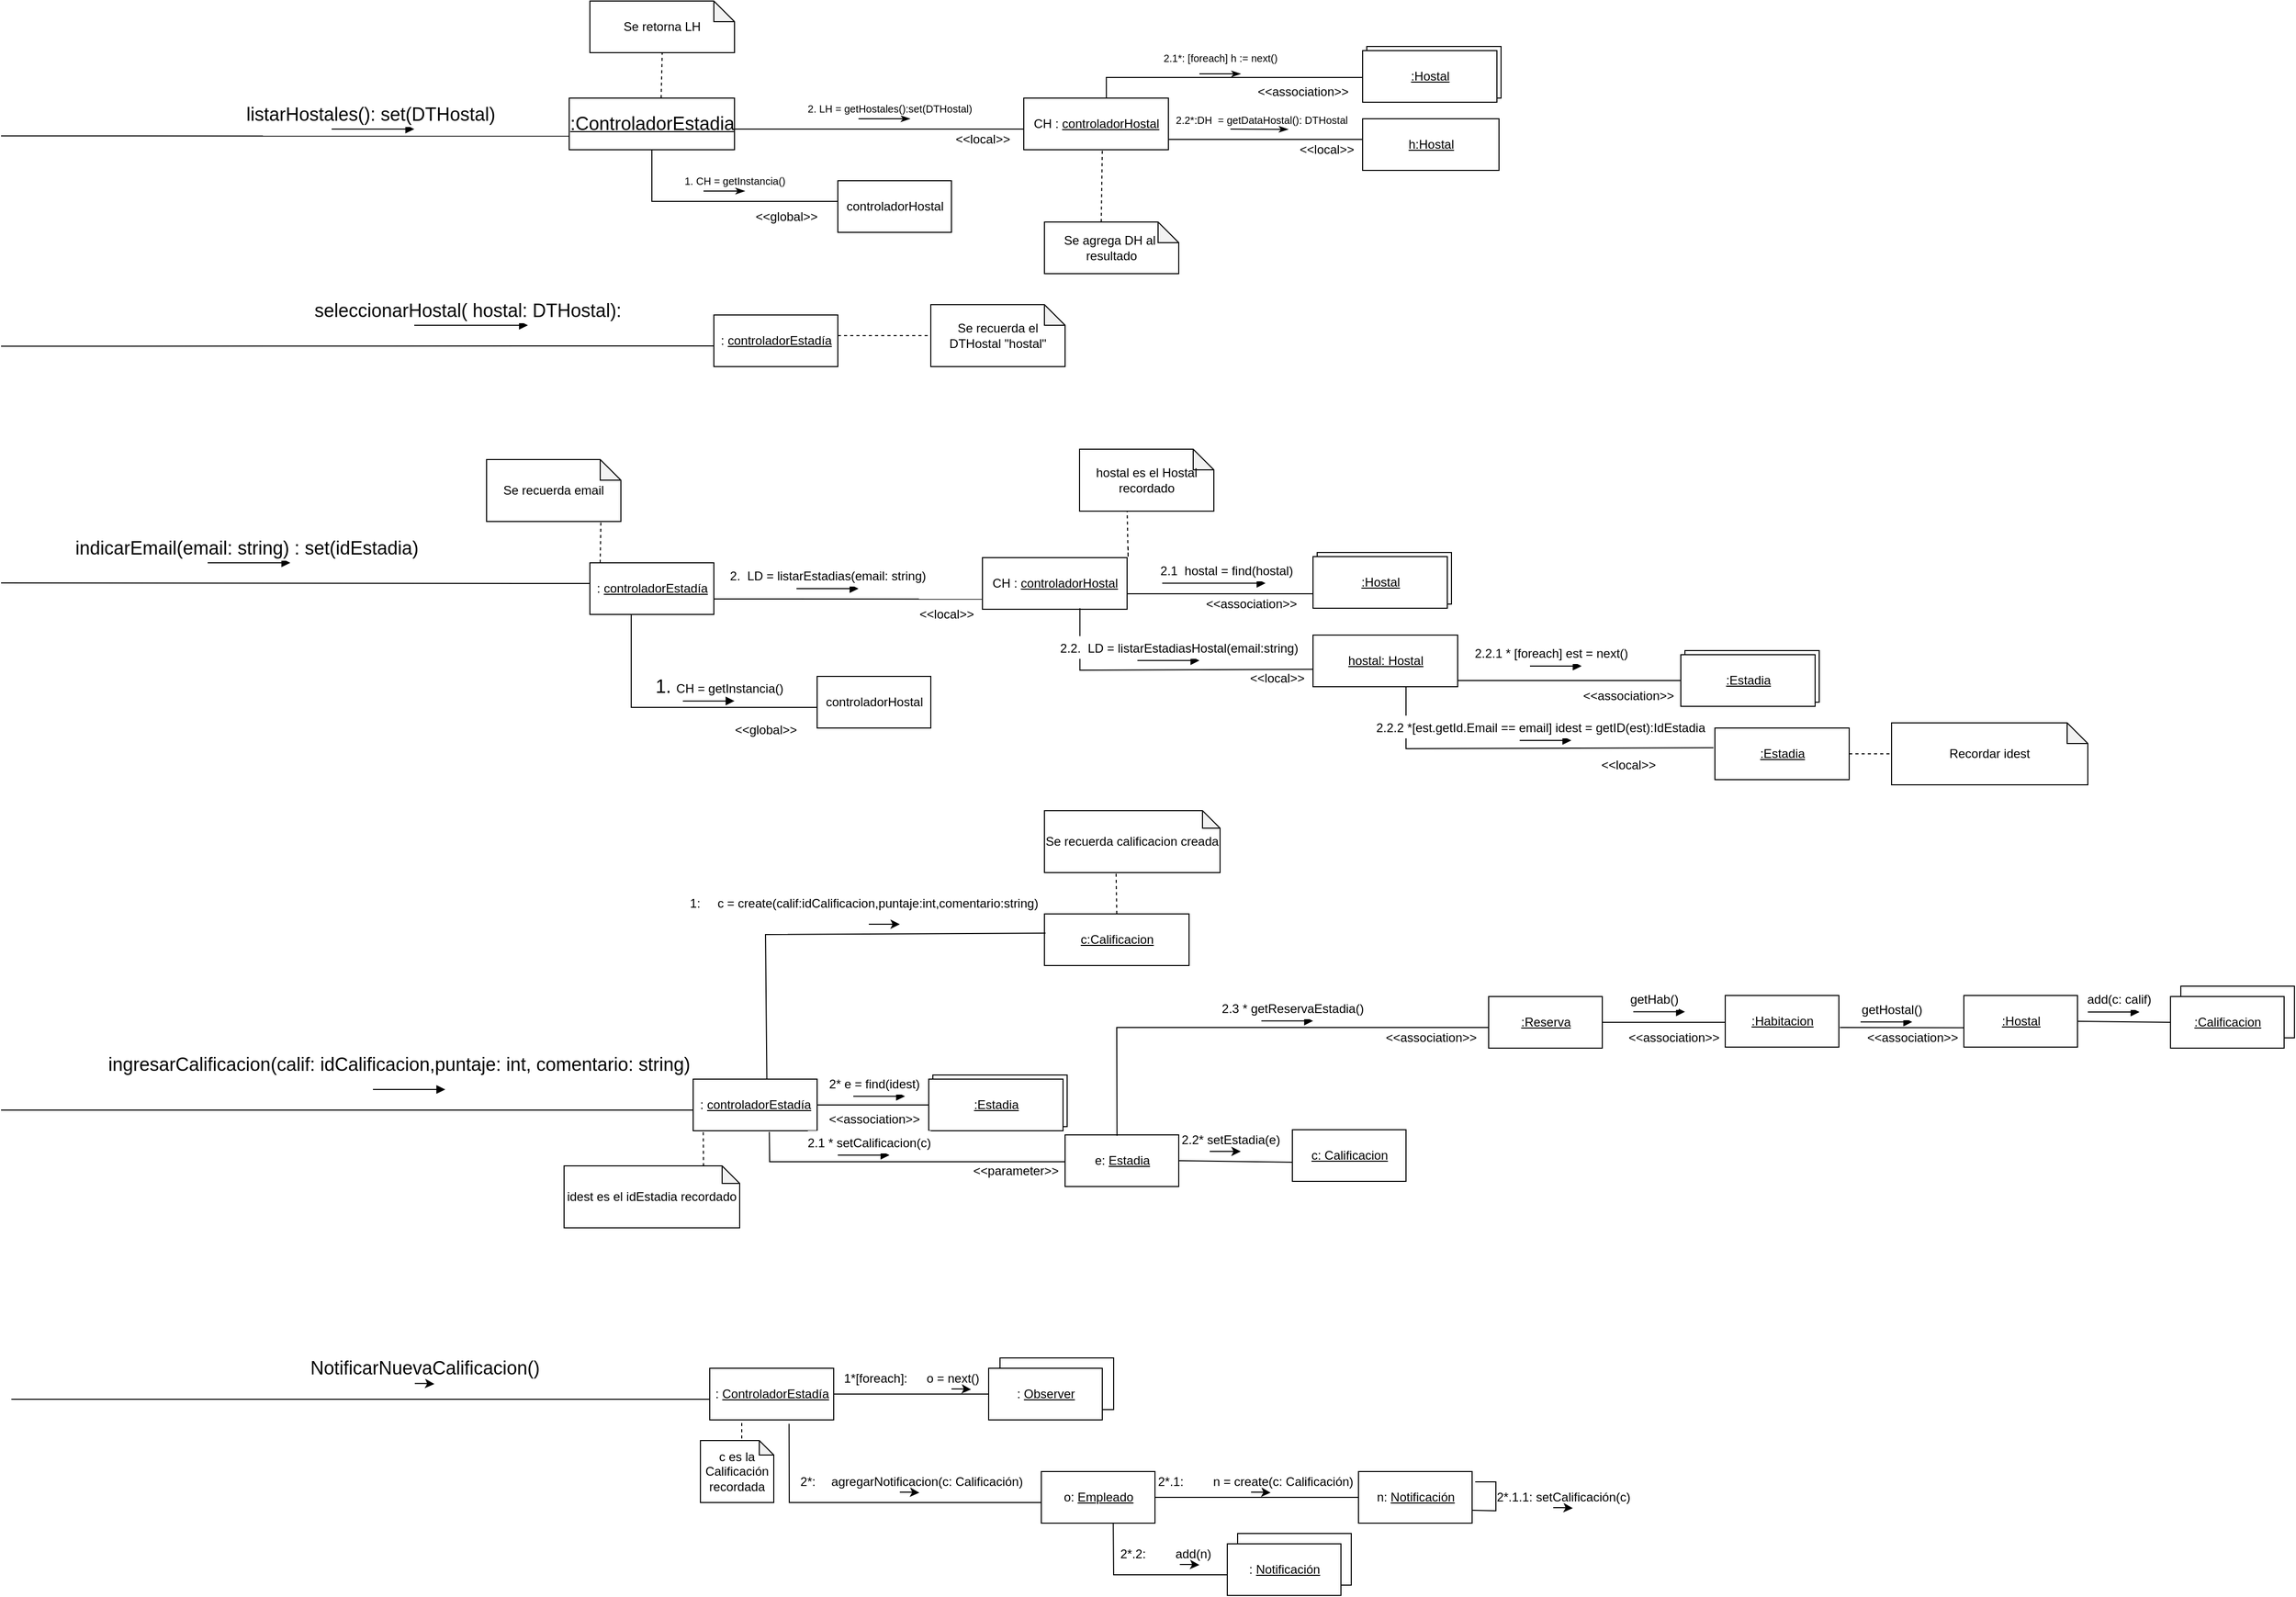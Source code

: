 <mxfile version="18.0.6" type="device"><diagram id="2p9Lpbj_P2dTC1R3t2P0" name="Page-1"><mxGraphModel dx="1865" dy="1818" grid="1" gridSize="10" guides="1" tooltips="1" connect="1" arrows="1" fold="1" page="1" pageScale="1" pageWidth="827" pageHeight="1169" math="0" shadow="0"><root><mxCell id="0"/><mxCell id="1" parent="0"/><mxCell id="nuhOn12jF1gJjgNocYu3-22" value="Object" style="html=1;" parent="1" vertex="1"><mxGeometry x="1350" y="910" width="110" height="50" as="geometry"/></mxCell><mxCell id="YsJdRmMqnTfc079qUy2_-1" value="listarHostales(): set(DTHostal)&amp;nbsp;" style="html=1;verticalAlign=bottom;endArrow=block;fontFamily=Helvetica;fontSize=18;" parent="1" edge="1"><mxGeometry width="80" relative="1" as="geometry"><mxPoint x="-440" y="80" as="sourcePoint"/><mxPoint x="-360" y="80" as="targetPoint"/><mxPoint as="offset"/></mxGeometry></mxCell><mxCell id="YsJdRmMqnTfc079qUy2_-2" value=":ControladorEstadia" style="html=1;fontFamily=Helvetica;fontSize=18;labelBackgroundColor=none;labelBorderColor=none;rounded=0;glass=0;comic=0;absoluteArcSize=0;strokeWidth=1;fontStyle=4" parent="1" vertex="1"><mxGeometry x="-210" y="50" width="160" height="50" as="geometry"/></mxCell><mxCell id="YsJdRmMqnTfc079qUy2_-5" value="" style="endArrow=none;html=1;rounded=0;" parent="1" edge="1"><mxGeometry width="50" height="50" relative="1" as="geometry"><mxPoint x="50" y="150" as="sourcePoint"/><mxPoint x="-130" y="100" as="targetPoint"/><Array as="points"><mxPoint x="-130" y="150"/></Array></mxGeometry></mxCell><mxCell id="YsJdRmMqnTfc079qUy2_-6" value="&lt;font style=&quot;font-size: 10px;&quot;&gt;&lt;span style=&quot;background-color: rgb(255, 255, 255);&quot;&gt;1.&amp;nbsp;&lt;/span&gt;CH = getInstancia()&lt;/font&gt;" style="text;html=1;align=center;verticalAlign=middle;resizable=0;points=[];autosize=1;strokeColor=none;fillColor=none;" parent="1" vertex="1"><mxGeometry x="-105" y="120" width="110" height="20" as="geometry"/></mxCell><mxCell id="YsJdRmMqnTfc079qUy2_-7" value="controladorHostal" style="html=1;" parent="1" vertex="1"><mxGeometry x="50" y="130" width="110" height="50" as="geometry"/></mxCell><mxCell id="YsJdRmMqnTfc079qUy2_-8" value="" style="html=1;verticalAlign=bottom;endArrow=classicThin;rounded=0;fontSize=10;labelBackgroundColor=none;endFill=1;" parent="1" edge="1"><mxGeometry width="80" relative="1" as="geometry"><mxPoint x="-80" y="140" as="sourcePoint"/><mxPoint x="-40" y="140" as="targetPoint"/><mxPoint as="offset"/></mxGeometry></mxCell><mxCell id="YsJdRmMqnTfc079qUy2_-9" value="" style="html=1;verticalAlign=bottom;endArrow=classicThin;rounded=0;fontSize=10;labelBackgroundColor=none;endFill=1;" parent="1" edge="1"><mxGeometry width="80" relative="1" as="geometry"><mxPoint x="70" y="70" as="sourcePoint"/><mxPoint x="120" y="70" as="targetPoint"/><mxPoint as="offset"/></mxGeometry></mxCell><mxCell id="YsJdRmMqnTfc079qUy2_-39" value="2. LH = getHostales():set(DTHostal)" style="edgeLabel;html=1;align=center;verticalAlign=middle;resizable=0;points=[];fontSize=10;" parent="YsJdRmMqnTfc079qUy2_-9" connectable="0" vertex="1"><mxGeometry x="0.467" y="-2" relative="1" as="geometry"><mxPoint x="-7" y="-12" as="offset"/></mxGeometry></mxCell><mxCell id="YsJdRmMqnTfc079qUy2_-10" value="CH : &lt;u&gt;controladorHostal&lt;/u&gt;" style="html=1;" parent="1" vertex="1"><mxGeometry x="230" y="50" width="140" height="50" as="geometry"/></mxCell><mxCell id="YsJdRmMqnTfc079qUy2_-11" style="edgeStyle=orthogonalEdgeStyle;rounded=0;orthogonalLoop=1;jettySize=auto;html=1;exitX=0.571;exitY=0;exitDx=0;exitDy=0;endArrow=none;endFill=0;exitPerimeter=0;entryX=0;entryY=0.5;entryDx=0;entryDy=0;" parent="1" source="YsJdRmMqnTfc079qUy2_-10" target="YsJdRmMqnTfc079qUy2_-14" edge="1"><mxGeometry relative="1" as="geometry"><mxPoint x="400" y="30" as="sourcePoint"/><mxPoint x="510" y="30" as="targetPoint"/><Array as="points"><mxPoint x="310" y="30"/><mxPoint x="558" y="30"/></Array></mxGeometry></mxCell><mxCell id="YsJdRmMqnTfc079qUy2_-12" value="" style="group" parent="1" connectable="0" vertex="1"><mxGeometry x="558" width="134" height="54" as="geometry"/></mxCell><mxCell id="YsJdRmMqnTfc079qUy2_-13" value="" style="html=1;fontStyle=4" parent="YsJdRmMqnTfc079qUy2_-12" vertex="1"><mxGeometry x="4" width="130" height="50" as="geometry"/></mxCell><mxCell id="YsJdRmMqnTfc079qUy2_-14" value=":Hostal" style="html=1;fontStyle=4" parent="YsJdRmMqnTfc079qUy2_-12" vertex="1"><mxGeometry y="4" width="130" height="50" as="geometry"/></mxCell><mxCell id="YsJdRmMqnTfc079qUy2_-15" style="edgeStyle=orthogonalEdgeStyle;rounded=0;orthogonalLoop=1;jettySize=auto;html=1;exitX=1;exitY=0.5;exitDx=0;exitDy=0;endArrow=none;endFill=0;entryX=0.004;entryY=0.351;entryDx=0;entryDy=0;entryPerimeter=0;" parent="1" target="ifnjVvDPr8L1m863V46n-1" edge="1"><mxGeometry relative="1" as="geometry"><mxPoint x="370" y="80" as="sourcePoint"/><mxPoint x="510" y="90" as="targetPoint"/><Array as="points"><mxPoint x="370" y="90"/><mxPoint x="558" y="90"/></Array></mxGeometry></mxCell><mxCell id="YsJdRmMqnTfc079qUy2_-22" value="2.1*: [foreach] h := next()" style="html=1;verticalAlign=bottom;endArrow=classicThin;rounded=0;fontSize=10;labelBackgroundColor=none;endFill=1;" parent="1" edge="1"><mxGeometry y="7" width="80" relative="1" as="geometry"><mxPoint x="400" y="26.55" as="sourcePoint"/><mxPoint x="440" y="26.55" as="targetPoint"/><mxPoint as="offset"/></mxGeometry></mxCell><mxCell id="YsJdRmMqnTfc079qUy2_-25" value="seleccionarHostal(&amp;nbsp;hostal: DTHostal):&amp;nbsp;" style="html=1;verticalAlign=bottom;endArrow=block;fontFamily=Helvetica;fontSize=18;" parent="1" edge="1"><mxGeometry x="-0.016" width="80" relative="1" as="geometry"><mxPoint x="-360" y="270" as="sourcePoint"/><mxPoint x="-250" y="270" as="targetPoint"/><mxPoint as="offset"/></mxGeometry></mxCell><mxCell id="YsJdRmMqnTfc079qUy2_-26" value=": &lt;u&gt;controladorEstadía&lt;/u&gt;" style="html=1;" parent="1" vertex="1"><mxGeometry x="-70" y="260" width="120" height="50" as="geometry"/></mxCell><mxCell id="YsJdRmMqnTfc079qUy2_-27" value="Se recuerda el DTHostal &quot;hostal&quot;" style="shape=note;whiteSpace=wrap;html=1;backgroundOutline=1;darkOpacity=0.05;size=20;" parent="1" vertex="1"><mxGeometry x="140" y="250" width="130" height="60" as="geometry"/></mxCell><mxCell id="YsJdRmMqnTfc079qUy2_-28" value="" style="endArrow=none;html=1;rounded=0;entryX=0;entryY=0.5;entryDx=0;entryDy=0;" parent="1" edge="1"><mxGeometry width="50" height="50" relative="1" as="geometry"><mxPoint x="-760" y="86.63" as="sourcePoint"/><mxPoint x="-210" y="86.77" as="targetPoint"/></mxGeometry></mxCell><mxCell id="YsJdRmMqnTfc079qUy2_-29" value="" style="endArrow=none;html=1;rounded=0;entryX=0;entryY=0.5;entryDx=0;entryDy=0;" parent="1" edge="1"><mxGeometry width="50" height="50" relative="1" as="geometry"><mxPoint x="-760" y="290.23" as="sourcePoint"/><mxPoint x="-70" y="290.0" as="targetPoint"/></mxGeometry></mxCell><mxCell id="YsJdRmMqnTfc079qUy2_-30" value="" style="endArrow=none;html=1;rounded=0;" parent="1" edge="1"><mxGeometry width="50" height="50" relative="1" as="geometry"><mxPoint x="-50" y="80" as="sourcePoint"/><mxPoint x="230" y="80" as="targetPoint"/></mxGeometry></mxCell><mxCell id="YsJdRmMqnTfc079qUy2_-31" value="" style="endArrow=none;html=1;rounded=0;" parent="1" edge="1"><mxGeometry width="50" height="50" relative="1" as="geometry"><mxPoint x="-760" y="519.44" as="sourcePoint"/><mxPoint x="-190" y="520" as="targetPoint"/></mxGeometry></mxCell><mxCell id="YsJdRmMqnTfc079qUy2_-32" value="indicarEmail(email: string) : set(idEstadia)&amp;nbsp;" style="html=1;verticalAlign=bottom;endArrow=block;fontFamily=Helvetica;fontSize=18;" parent="1" edge="1"><mxGeometry width="80" relative="1" as="geometry"><mxPoint x="-560" y="500" as="sourcePoint"/><mxPoint x="-480" y="500" as="targetPoint"/><mxPoint as="offset"/></mxGeometry></mxCell><mxCell id="YsJdRmMqnTfc079qUy2_-33" value=": &lt;u&gt;controladorEstadía&lt;/u&gt;" style="html=1;" parent="1" vertex="1"><mxGeometry x="-90" y="1000" width="120" height="50" as="geometry"/></mxCell><mxCell id="YsJdRmMqnTfc079qUy2_-34" value="controladorHostal" style="html=1;" parent="1" vertex="1"><mxGeometry x="30" y="610" width="110" height="50" as="geometry"/></mxCell><mxCell id="YsJdRmMqnTfc079qUy2_-35" value="" style="endArrow=none;html=1;rounded=0;" parent="1" edge="1"><mxGeometry width="50" height="50" relative="1" as="geometry"><mxPoint x="30" y="640" as="sourcePoint"/><mxPoint x="-150" y="540" as="targetPoint"/><Array as="points"><mxPoint x="-150" y="640"/></Array></mxGeometry></mxCell><mxCell id="YsJdRmMqnTfc079qUy2_-36" value="&lt;span style=&quot;font-size: 18px; background-color: rgb(255, 255, 255);&quot;&gt;1.&amp;nbsp;&lt;/span&gt;CH = getInstancia()" style="text;html=1;align=center;verticalAlign=middle;resizable=0;points=[];autosize=1;strokeColor=none;fillColor=none;" parent="1" vertex="1"><mxGeometry x="-135" y="610" width="140" height="20" as="geometry"/></mxCell><mxCell id="YsJdRmMqnTfc079qUy2_-37" value="" style="html=1;verticalAlign=bottom;endArrow=block;fontFamily=Helvetica;fontSize=18;" parent="1" edge="1"><mxGeometry x="0.071" y="10" width="80" relative="1" as="geometry"><mxPoint x="-70" y="535" as="sourcePoint"/><mxPoint x="205" y="535.19" as="targetPoint"/><mxPoint as="offset"/></mxGeometry></mxCell><mxCell id="YsJdRmMqnTfc079qUy2_-38" value="CH : &lt;u&gt;controladorHostal&lt;/u&gt;" style="html=1;" parent="1" vertex="1"><mxGeometry x="190" y="495" width="140" height="50" as="geometry"/></mxCell><mxCell id="YsJdRmMqnTfc079qUy2_-40" value="&lt;font style=&quot;font-size: 12px;&quot;&gt;2.1&amp;nbsp; hostal = find(hostal)&lt;/font&gt;" style="html=1;verticalAlign=bottom;endArrow=block;fontFamily=Helvetica;fontSize=18;" parent="1" edge="1"><mxGeometry x="0.231" width="80" relative="1" as="geometry"><mxPoint x="364" y="519.76" as="sourcePoint"/><mxPoint x="464" y="519.76" as="targetPoint"/><mxPoint as="offset"/></mxGeometry></mxCell><mxCell id="YsJdRmMqnTfc079qUy2_-44" value="&lt;u&gt;hostal: Hostal&lt;/u&gt;" style="html=1;" parent="1" vertex="1"><mxGeometry x="510" y="570" width="140" height="50" as="geometry"/></mxCell><mxCell id="YsJdRmMqnTfc079qUy2_-67" value="ingresarCalificacion(calif: idCalificacion,puntaje: int, comentario: string)&amp;nbsp;&amp;nbsp;" style="html=1;verticalAlign=bottom;endArrow=block;fontFamily=Helvetica;fontSize=18;" parent="1" edge="1"><mxGeometry x="-0.143" y="10" width="80" relative="1" as="geometry"><mxPoint x="-400" y="1010" as="sourcePoint"/><mxPoint x="-330" y="1010" as="targetPoint"/><mxPoint as="offset"/></mxGeometry></mxCell><mxCell id="naZPitS5p9B4Z31XVr3w-1" value="&amp;lt;&amp;lt;global&amp;gt;&amp;gt;" style="text;html=1;align=center;verticalAlign=middle;resizable=0;points=[];autosize=1;strokeColor=none;fillColor=none;" parent="1" vertex="1"><mxGeometry x="-40" y="155" width="80" height="20" as="geometry"/></mxCell><mxCell id="naZPitS5p9B4Z31XVr3w-2" value="&amp;lt;&amp;lt;local&amp;gt;&amp;gt;" style="text;html=1;align=center;verticalAlign=middle;resizable=0;points=[];autosize=1;strokeColor=none;fillColor=none;" parent="1" vertex="1"><mxGeometry x="155" y="80" width="70" height="20" as="geometry"/></mxCell><mxCell id="naZPitS5p9B4Z31XVr3w-3" value="" style="endArrow=none;dashed=1;html=1;rounded=0;fontSize=12;entryX=0;entryY=0.5;entryDx=0;entryDy=0;entryPerimeter=0;" parent="1" target="YsJdRmMqnTfc079qUy2_-27" edge="1"><mxGeometry width="50" height="50" relative="1" as="geometry"><mxPoint x="50" y="280" as="sourcePoint"/><mxPoint x="220" y="150" as="targetPoint"/></mxGeometry></mxCell><mxCell id="naZPitS5p9B4Z31XVr3w-4" value=": &lt;u&gt;controladorEstadía&lt;/u&gt;" style="html=1;" parent="1" vertex="1"><mxGeometry x="-190" y="500" width="120" height="50" as="geometry"/></mxCell><mxCell id="naZPitS5p9B4Z31XVr3w-5" value="" style="html=1;verticalAlign=bottom;endArrow=block;fontFamily=Helvetica;fontSize=18;exitX=1;exitY=0.5;exitDx=0;exitDy=0;" parent="1" edge="1"><mxGeometry x="-0.077" width="80" relative="1" as="geometry"><mxPoint x="-100" y="633.83" as="sourcePoint"/><mxPoint x="-50" y="633.83" as="targetPoint"/><mxPoint as="offset"/></mxGeometry></mxCell><mxCell id="naZPitS5p9B4Z31XVr3w-6" value="&amp;lt;&amp;lt;global&amp;gt;&amp;gt;" style="text;html=1;align=center;verticalAlign=middle;resizable=0;points=[];autosize=1;strokeColor=none;fillColor=none;" parent="1" vertex="1"><mxGeometry x="-60" y="652" width="80" height="20" as="geometry"/></mxCell><mxCell id="naZPitS5p9B4Z31XVr3w-7" value="&lt;font style=&quot;font-size: 12px;&quot;&gt;2.&amp;nbsp; LD = listarEstadias(email: string)&lt;/font&gt;" style="html=1;verticalAlign=bottom;endArrow=block;fontFamily=Helvetica;fontSize=18;" parent="1" edge="1"><mxGeometry width="80" relative="1" as="geometry"><mxPoint x="10" y="525" as="sourcePoint"/><mxPoint x="70" y="525" as="targetPoint"/><mxPoint as="offset"/></mxGeometry></mxCell><mxCell id="naZPitS5p9B4Z31XVr3w-8" value="&amp;lt;&amp;lt;local&amp;gt;&amp;gt;" style="text;html=1;align=center;verticalAlign=middle;resizable=0;points=[];autosize=1;strokeColor=none;fillColor=none;" parent="1" vertex="1"><mxGeometry x="120" y="540" width="70" height="20" as="geometry"/></mxCell><mxCell id="naZPitS5p9B4Z31XVr3w-24" value="" style="group" parent="1" vertex="1" connectable="0"><mxGeometry x="510" y="490" width="134" height="54" as="geometry"/></mxCell><mxCell id="naZPitS5p9B4Z31XVr3w-25" value="" style="html=1;fontStyle=4" parent="naZPitS5p9B4Z31XVr3w-24" vertex="1"><mxGeometry x="4" width="130" height="50" as="geometry"/></mxCell><mxCell id="naZPitS5p9B4Z31XVr3w-26" value=":Hostal" style="html=1;fontStyle=4" parent="naZPitS5p9B4Z31XVr3w-24" vertex="1"><mxGeometry y="4" width="130" height="50" as="geometry"/></mxCell><mxCell id="naZPitS5p9B4Z31XVr3w-27" style="edgeStyle=orthogonalEdgeStyle;rounded=0;orthogonalLoop=1;jettySize=auto;html=1;exitX=1;exitY=0.5;exitDx=0;exitDy=0;endArrow=none;endFill=0;" parent="1" edge="1"><mxGeometry relative="1" as="geometry"><mxPoint x="330" y="519.98" as="sourcePoint"/><mxPoint x="510" y="520" as="targetPoint"/><Array as="points"><mxPoint x="330" y="530"/><mxPoint x="510" y="530"/><mxPoint x="510" y="520"/></Array></mxGeometry></mxCell><mxCell id="naZPitS5p9B4Z31XVr3w-28" value="&lt;font style=&quot;font-size: 12px;&quot;&gt;2.2.1 * [foreach] est = next()&amp;nbsp;&lt;/font&gt;" style="html=1;verticalAlign=bottom;endArrow=block;fontFamily=Helvetica;fontSize=18;" parent="1" edge="1"><mxGeometry x="-0.111" width="80" relative="1" as="geometry"><mxPoint x="720" y="600" as="sourcePoint"/><mxPoint x="770" y="600" as="targetPoint"/><mxPoint as="offset"/></mxGeometry></mxCell><mxCell id="naZPitS5p9B4Z31XVr3w-29" value="" style="group" parent="1" connectable="0" vertex="1"><mxGeometry x="866" y="585" width="134" height="54" as="geometry"/></mxCell><mxCell id="naZPitS5p9B4Z31XVr3w-30" value="" style="html=1;fontStyle=4" parent="naZPitS5p9B4Z31XVr3w-29" vertex="1"><mxGeometry x="4" width="130" height="50" as="geometry"/></mxCell><mxCell id="naZPitS5p9B4Z31XVr3w-31" value=":Estadia" style="html=1;fontStyle=4" parent="naZPitS5p9B4Z31XVr3w-29" vertex="1"><mxGeometry y="4" width="130" height="50" as="geometry"/></mxCell><mxCell id="naZPitS5p9B4Z31XVr3w-32" value=":Estadia" style="html=1;fontStyle=4" parent="1" vertex="1"><mxGeometry x="899" y="660" width="130" height="50" as="geometry"/></mxCell><mxCell id="naZPitS5p9B4Z31XVr3w-33" value="" style="endArrow=none;html=1;rounded=0;exitX=-0.01;exitY=0.382;exitDx=0;exitDy=0;exitPerimeter=0;" parent="1" source="naZPitS5p9B4Z31XVr3w-32" edge="1"><mxGeometry width="50" height="50" relative="1" as="geometry"><mxPoint x="810" y="680" as="sourcePoint"/><mxPoint x="600" y="620" as="targetPoint"/><Array as="points"><mxPoint x="600" y="680"/></Array></mxGeometry></mxCell><mxCell id="naZPitS5p9B4Z31XVr3w-35" style="edgeStyle=orthogonalEdgeStyle;rounded=0;orthogonalLoop=1;jettySize=auto;html=1;exitX=1;exitY=0.5;exitDx=0;exitDy=0;endArrow=none;endFill=0;entryX=0;entryY=0.5;entryDx=0;entryDy=0;" parent="1" target="naZPitS5p9B4Z31XVr3w-31" edge="1"><mxGeometry relative="1" as="geometry"><mxPoint x="650" y="604.48" as="sourcePoint"/><mxPoint x="790" y="614" as="targetPoint"/><Array as="points"><mxPoint x="650" y="614"/><mxPoint x="790" y="614"/></Array></mxGeometry></mxCell><mxCell id="naZPitS5p9B4Z31XVr3w-36" value="" style="endArrow=none;html=1;rounded=0;exitX=-0.01;exitY=0.382;exitDx=0;exitDy=0;exitPerimeter=0;" parent="1" edge="1"><mxGeometry width="50" height="50" relative="1" as="geometry"><mxPoint x="510" y="603.1" as="sourcePoint"/><mxPoint x="284.3" y="544.0" as="targetPoint"/><Array as="points"><mxPoint x="284.3" y="604.0"/></Array></mxGeometry></mxCell><mxCell id="naZPitS5p9B4Z31XVr3w-39" value="&lt;span style=&quot;font-size: 12px;&quot;&gt;2.2.2 *[est.getId.Email == email] idest = getID(est):IdEstadia&lt;/span&gt;" style="html=1;verticalAlign=bottom;endArrow=block;fontFamily=Helvetica;fontSize=18;" parent="1" edge="1"><mxGeometry x="-0.2" width="80" relative="1" as="geometry"><mxPoint x="710" y="672" as="sourcePoint"/><mxPoint x="760" y="672" as="targetPoint"/><mxPoint as="offset"/></mxGeometry></mxCell><mxCell id="naZPitS5p9B4Z31XVr3w-50" value="&lt;u&gt;c:Calificacion&lt;/u&gt;" style="html=1;" parent="1" vertex="1"><mxGeometry x="250" y="840" width="140" height="50" as="geometry"/></mxCell><mxCell id="naZPitS5p9B4Z31XVr3w-69" value="Se recuerda email" style="shape=note;whiteSpace=wrap;html=1;backgroundOutline=1;darkOpacity=0.05;size=20;" parent="1" vertex="1"><mxGeometry x="-290" y="400" width="130" height="60" as="geometry"/></mxCell><mxCell id="naZPitS5p9B4Z31XVr3w-70" value="" style="endArrow=none;dashed=1;html=1;rounded=0;fontSize=12;exitX=0.083;exitY=0;exitDx=0;exitDy=0;exitPerimeter=0;entryX=0.851;entryY=1.011;entryDx=0;entryDy=0;entryPerimeter=0;" parent="1" source="naZPitS5p9B4Z31XVr3w-4" target="naZPitS5p9B4Z31XVr3w-69" edge="1"><mxGeometry width="50" height="50" relative="1" as="geometry"><mxPoint x="-220" y="510" as="sourcePoint"/><mxPoint x="-170" y="460" as="targetPoint"/></mxGeometry></mxCell><mxCell id="naZPitS5p9B4Z31XVr3w-81" value="" style="endArrow=none;html=1;rounded=0;exitX=0.008;exitY=0.372;exitDx=0;exitDy=0;exitPerimeter=0;entryX=0.594;entryY=-0.01;entryDx=0;entryDy=0;entryPerimeter=0;" parent="1" source="naZPitS5p9B4Z31XVr3w-50" target="YsJdRmMqnTfc079qUy2_-33" edge="1"><mxGeometry width="50" height="50" relative="1" as="geometry"><mxPoint x="160" y="859" as="sourcePoint"/><mxPoint x="-40" y="1000" as="targetPoint"/><Array as="points"><mxPoint x="-20" y="860"/></Array></mxGeometry></mxCell><mxCell id="naZPitS5p9B4Z31XVr3w-89" value="1:&lt;span style=&quot;white-space: pre;&quot;&gt;&#9;&lt;/span&gt;c&amp;nbsp;= create(calif:idCalificacion,puntaje:int,comentario:string)" style="text;html=1;align=center;verticalAlign=middle;resizable=0;points=[];autosize=1;strokeColor=none;fillColor=none;" parent="1" vertex="1"><mxGeometry x="-100" y="820" width="350" height="20" as="geometry"/></mxCell><mxCell id="naZPitS5p9B4Z31XVr3w-90" value="" style="endArrow=classic;html=1;rounded=0;" parent="1" edge="1"><mxGeometry width="50" height="50" relative="1" as="geometry"><mxPoint x="80" y="850" as="sourcePoint"/><mxPoint x="110" y="850" as="targetPoint"/></mxGeometry></mxCell><mxCell id="naZPitS5p9B4Z31XVr3w-127" value="&lt;font style=&quot;font-size: 12px;&quot;&gt;2.2.&amp;nbsp; LD = listarEstadiasHostal(email:string)&lt;/font&gt;" style="html=1;verticalAlign=bottom;endArrow=block;fontFamily=Helvetica;fontSize=18;" parent="1" edge="1"><mxGeometry x="0.333" width="80" relative="1" as="geometry"><mxPoint x="340" y="594.66" as="sourcePoint"/><mxPoint x="400" y="594.66" as="targetPoint"/><mxPoint as="offset"/></mxGeometry></mxCell><mxCell id="naZPitS5p9B4Z31XVr3w-142" value="Recordar idest" style="shape=note;whiteSpace=wrap;html=1;backgroundOutline=1;darkOpacity=0.05;size=20;" parent="1" vertex="1"><mxGeometry x="1070" y="655" width="190" height="60" as="geometry"/></mxCell><mxCell id="naZPitS5p9B4Z31XVr3w-151" value="" style="endArrow=none;dashed=1;html=1;rounded=0;fontSize=12;exitX=1;exitY=0.5;exitDx=0;exitDy=0;entryX=0;entryY=0.5;entryDx=0;entryDy=0;entryPerimeter=0;" parent="1" source="naZPitS5p9B4Z31XVr3w-32" target="naZPitS5p9B4Z31XVr3w-142" edge="1"><mxGeometry width="50" height="50" relative="1" as="geometry"><mxPoint x="970" y="710" as="sourcePoint"/><mxPoint x="1020" y="660" as="targetPoint"/></mxGeometry></mxCell><mxCell id="nuhOn12jF1gJjgNocYu3-1" value="" style="endArrow=none;html=1;rounded=0;exitX=1;exitY=0.5;exitDx=0;exitDy=0;entryX=0;entryY=0.5;entryDx=0;entryDy=0;" parent="1" source="YsJdRmMqnTfc079qUy2_-33" target="ifnjVvDPr8L1m863V46n-13" edge="1"><mxGeometry width="50" height="50" relative="1" as="geometry"><mxPoint x="120" y="1030" as="sourcePoint"/><mxPoint x="130" y="1025" as="targetPoint"/></mxGeometry></mxCell><mxCell id="nuhOn12jF1gJjgNocYu3-4" value="idest es el idEstadia recordado" style="shape=note;whiteSpace=wrap;html=1;backgroundOutline=1;darkOpacity=0.05;size=17;" parent="1" vertex="1"><mxGeometry x="-215" y="1084" width="170" height="60" as="geometry"/></mxCell><mxCell id="nuhOn12jF1gJjgNocYu3-6" value="" style="endArrow=none;html=1;rounded=0;exitX=0.614;exitY=1.022;exitDx=0;exitDy=0;exitPerimeter=0;" parent="1" source="YsJdRmMqnTfc079qUy2_-33" edge="1"><mxGeometry width="50" height="50" relative="1" as="geometry"><mxPoint x="-20" y="1110" as="sourcePoint"/><mxPoint x="270" y="1080" as="targetPoint"/><Array as="points"><mxPoint x="-16" y="1080"/></Array></mxGeometry></mxCell><mxCell id="nuhOn12jF1gJjgNocYu3-8" value="e: &lt;u&gt;Estadia&lt;/u&gt;" style="html=1;" parent="1" vertex="1"><mxGeometry x="270" y="1054" width="110" height="50" as="geometry"/></mxCell><mxCell id="nuhOn12jF1gJjgNocYu3-11" value="" style="endArrow=none;html=1;rounded=0;exitX=1;exitY=0.5;exitDx=0;exitDy=0;entryX=0.007;entryY=0.629;entryDx=0;entryDy=0;entryPerimeter=0;" parent="1" source="nuhOn12jF1gJjgNocYu3-8" target="nuhOn12jF1gJjgNocYu3-12" edge="1"><mxGeometry width="50" height="50" relative="1" as="geometry"><mxPoint x="390" y="1090" as="sourcePoint"/><mxPoint x="460" y="1080" as="targetPoint"/></mxGeometry></mxCell><mxCell id="nuhOn12jF1gJjgNocYu3-12" value="&lt;u&gt;c: Calificacion&lt;/u&gt;" style="html=1;" parent="1" vertex="1"><mxGeometry x="490" y="1049" width="110" height="50" as="geometry"/></mxCell><mxCell id="nuhOn12jF1gJjgNocYu3-13" value="&amp;nbsp; &amp;nbsp;2.2* setEstadia(e)" style="text;html=1;align=center;verticalAlign=middle;resizable=0;points=[];autosize=1;strokeColor=none;fillColor=none;" parent="1" vertex="1"><mxGeometry x="365" y="1049" width="120" height="20" as="geometry"/></mxCell><mxCell id="nuhOn12jF1gJjgNocYu3-14" value="" style="endArrow=none;html=1;rounded=0;exitX=0.457;exitY=0.018;exitDx=0;exitDy=0;exitPerimeter=0;" parent="1" source="nuhOn12jF1gJjgNocYu3-8" edge="1"><mxGeometry width="50" height="50" relative="1" as="geometry"><mxPoint x="320" y="1050" as="sourcePoint"/><mxPoint x="680" y="950" as="targetPoint"/><Array as="points"><mxPoint x="320" y="950"/></Array></mxGeometry></mxCell><mxCell id="nuhOn12jF1gJjgNocYu3-15" value="&lt;u&gt;:Reserva&lt;/u&gt;" style="html=1;" parent="1" vertex="1"><mxGeometry x="680" y="920" width="110" height="50" as="geometry"/></mxCell><mxCell id="nuhOn12jF1gJjgNocYu3-16" value="" style="endArrow=none;html=1;rounded=0;exitX=1;exitY=0.5;exitDx=0;exitDy=0;" parent="1" source="nuhOn12jF1gJjgNocYu3-15" edge="1"><mxGeometry width="50" height="50" relative="1" as="geometry"><mxPoint x="850" y="970" as="sourcePoint"/><mxPoint x="910" y="945" as="targetPoint"/></mxGeometry></mxCell><mxCell id="nuhOn12jF1gJjgNocYu3-17" value="&lt;u&gt;:Habitacion&lt;/u&gt;" style="html=1;" parent="1" vertex="1"><mxGeometry x="909" y="919" width="110" height="50" as="geometry"/></mxCell><mxCell id="nuhOn12jF1gJjgNocYu3-18" value="" style="endArrow=none;html=1;rounded=0;entryX=0.01;entryY=0.626;entryDx=0;entryDy=0;entryPerimeter=0;" parent="1" target="nuhOn12jF1gJjgNocYu3-19" edge="1"><mxGeometry width="50" height="50" relative="1" as="geometry"><mxPoint x="1020" y="950" as="sourcePoint"/><mxPoint x="1110" y="950" as="targetPoint"/></mxGeometry></mxCell><mxCell id="nuhOn12jF1gJjgNocYu3-19" value="&lt;u&gt;:Hostal&lt;/u&gt;" style="html=1;" parent="1" vertex="1"><mxGeometry x="1140" y="919" width="110" height="50" as="geometry"/></mxCell><mxCell id="nuhOn12jF1gJjgNocYu3-20" value="" style="endArrow=none;html=1;rounded=0;exitX=1;exitY=0.5;exitDx=0;exitDy=0;entryX=0;entryY=0.5;entryDx=0;entryDy=0;" parent="1" source="nuhOn12jF1gJjgNocYu3-19" target="nuhOn12jF1gJjgNocYu3-21" edge="1"><mxGeometry width="50" height="50" relative="1" as="geometry"><mxPoint x="1280" y="970" as="sourcePoint"/><mxPoint x="1300" y="945" as="targetPoint"/></mxGeometry></mxCell><mxCell id="nuhOn12jF1gJjgNocYu3-21" value="&lt;u&gt;:Calificacion&lt;/u&gt;" style="html=1;" parent="1" vertex="1"><mxGeometry x="1340" y="920" width="110" height="50" as="geometry"/></mxCell><mxCell id="ifnjVvDPr8L1m863V46n-1" value="&lt;u&gt;h:Hostal&lt;/u&gt;" style="html=1;" parent="1" vertex="1"><mxGeometry x="558" y="70" width="132" height="50" as="geometry"/></mxCell><mxCell id="ifnjVvDPr8L1m863V46n-2" value="2.2*:DH&amp;nbsp; = getDataHostal(): DTHostal" style="html=1;verticalAlign=bottom;endArrow=classicThin;rounded=0;fontSize=10;labelBackgroundColor=none;endFill=1;" parent="1" edge="1"><mxGeometry x="0.071" width="80" relative="1" as="geometry"><mxPoint x="430" y="80" as="sourcePoint"/><mxPoint x="486" y="80.23" as="targetPoint"/><mxPoint as="offset"/></mxGeometry></mxCell><mxCell id="ifnjVvDPr8L1m863V46n-3" value="Se agrega DH al&amp;nbsp;&lt;br&gt;resultado" style="shape=note;whiteSpace=wrap;html=1;backgroundOutline=1;darkOpacity=0.05;size=20;" parent="1" vertex="1"><mxGeometry x="250" y="170" width="130" height="50" as="geometry"/></mxCell><mxCell id="ifnjVvDPr8L1m863V46n-4" value="" style="endArrow=none;dashed=1;html=1;rounded=0;entryX=0.5;entryY=1;entryDx=0;entryDy=0;exitX=0;exitY=0;exitDx=55;exitDy=0;exitPerimeter=0;" parent="1" source="ifnjVvDPr8L1m863V46n-3" edge="1"><mxGeometry width="50" height="50" relative="1" as="geometry"><mxPoint x="296" y="180" as="sourcePoint"/><mxPoint x="306" y="100" as="targetPoint"/></mxGeometry></mxCell><mxCell id="ifnjVvDPr8L1m863V46n-5" value="Se retorna LH" style="shape=note;whiteSpace=wrap;html=1;backgroundOutline=1;darkOpacity=0.05;size=20;" parent="1" vertex="1"><mxGeometry x="-190" y="-44" width="140" height="50" as="geometry"/></mxCell><mxCell id="ifnjVvDPr8L1m863V46n-6" value="" style="endArrow=none;dashed=1;html=1;rounded=0;exitX=0;exitY=0;exitDx=55;exitDy=0;exitPerimeter=0;" parent="1" edge="1"><mxGeometry width="50" height="50" relative="1" as="geometry"><mxPoint x="-121" y="50" as="sourcePoint"/><mxPoint x="-120" y="6" as="targetPoint"/></mxGeometry></mxCell><mxCell id="ifnjVvDPr8L1m863V46n-11" value="" style="group" parent="1" connectable="0" vertex="1"><mxGeometry x="138" y="996" width="134" height="54" as="geometry"/></mxCell><mxCell id="ifnjVvDPr8L1m863V46n-12" value="" style="html=1;fontStyle=4" parent="ifnjVvDPr8L1m863V46n-11" vertex="1"><mxGeometry x="4" width="130" height="50" as="geometry"/></mxCell><mxCell id="ifnjVvDPr8L1m863V46n-13" value=":Estadia" style="html=1;fontStyle=4" parent="ifnjVvDPr8L1m863V46n-11" vertex="1"><mxGeometry y="4" width="130" height="50" as="geometry"/></mxCell><mxCell id="ifnjVvDPr8L1m863V46n-16" value="&lt;span style=&quot;font-size: 12px;&quot;&gt;2* e = find(idest)&lt;/span&gt;" style="html=1;verticalAlign=bottom;endArrow=block;fontFamily=Helvetica;fontSize=18;" parent="1" edge="1"><mxGeometry x="-0.2" width="80" relative="1" as="geometry"><mxPoint x="65" y="1016.62" as="sourcePoint"/><mxPoint x="115" y="1016.62" as="targetPoint"/><mxPoint as="offset"/></mxGeometry></mxCell><mxCell id="ifnjVvDPr8L1m863V46n-17" value="&lt;span style=&quot;font-size: 12px;&quot;&gt;2.1 * setCalificacion(c)&lt;/span&gt;" style="html=1;verticalAlign=bottom;endArrow=block;fontFamily=Helvetica;fontSize=18;" parent="1" edge="1"><mxGeometry x="0.2" width="80" relative="1" as="geometry"><mxPoint x="50" y="1073.62" as="sourcePoint"/><mxPoint x="100" y="1073.62" as="targetPoint"/><mxPoint as="offset"/></mxGeometry></mxCell><mxCell id="ifnjVvDPr8L1m863V46n-18" value="" style="endArrow=classic;html=1;rounded=0;" parent="1" edge="1"><mxGeometry width="50" height="50" relative="1" as="geometry"><mxPoint x="410" y="1070" as="sourcePoint"/><mxPoint x="440" y="1070" as="targetPoint"/></mxGeometry></mxCell><mxCell id="ifnjVvDPr8L1m863V46n-19" value="&lt;span style=&quot;font-size: 12px;&quot;&gt;2.3 * getReservaEstadia()&lt;/span&gt;" style="html=1;verticalAlign=bottom;endArrow=block;fontFamily=Helvetica;fontSize=18;" parent="1" edge="1"><mxGeometry x="0.2" width="80" relative="1" as="geometry"><mxPoint x="460" y="943.68" as="sourcePoint"/><mxPoint x="510" y="943.68" as="targetPoint"/><mxPoint as="offset"/></mxGeometry></mxCell><mxCell id="ifnjVvDPr8L1m863V46n-20" value="&lt;span style=&quot;font-size: 12px;&quot;&gt;getHab()&lt;/span&gt;" style="html=1;verticalAlign=bottom;endArrow=block;fontFamily=Helvetica;fontSize=18;" parent="1" edge="1"><mxGeometry x="-0.2" width="80" relative="1" as="geometry"><mxPoint x="820" y="934.81" as="sourcePoint"/><mxPoint x="870" y="934.81" as="targetPoint"/><mxPoint as="offset"/><Array as="points"><mxPoint x="840" y="934.81"/></Array></mxGeometry></mxCell><mxCell id="ifnjVvDPr8L1m863V46n-21" value="&lt;span style=&quot;font-size: 12px;&quot;&gt;getHostal()&lt;/span&gt;" style="html=1;verticalAlign=bottom;endArrow=block;fontFamily=Helvetica;fontSize=18;" parent="1" edge="1"><mxGeometry x="0.2" width="80" relative="1" as="geometry"><mxPoint x="1040" y="944.66" as="sourcePoint"/><mxPoint x="1090" y="944.66" as="targetPoint"/><mxPoint as="offset"/></mxGeometry></mxCell><mxCell id="ifnjVvDPr8L1m863V46n-22" value="&lt;span style=&quot;font-size: 12px;&quot;&gt;add(c: calif)&lt;/span&gt;" style="html=1;verticalAlign=bottom;endArrow=block;fontFamily=Helvetica;fontSize=18;" parent="1" edge="1"><mxGeometry x="0.2" width="80" relative="1" as="geometry"><mxPoint x="1260" y="935.0" as="sourcePoint"/><mxPoint x="1310" y="935.0" as="targetPoint"/><mxPoint as="offset"/></mxGeometry></mxCell><mxCell id="ifnjVvDPr8L1m863V46n-23" value="&amp;lt;&amp;lt;local&amp;gt;&amp;gt;" style="text;html=1;align=center;verticalAlign=middle;resizable=0;points=[];autosize=1;strokeColor=none;fillColor=none;" parent="1" vertex="1"><mxGeometry x="488" y="90" width="70" height="20" as="geometry"/></mxCell><mxCell id="ifnjVvDPr8L1m863V46n-24" value="&amp;lt;&amp;lt;association&amp;gt;&amp;gt;" style="text;html=1;align=center;verticalAlign=middle;resizable=0;points=[];autosize=1;strokeColor=none;fillColor=none;" parent="1" vertex="1"><mxGeometry x="450" y="34" width="100" height="20" as="geometry"/></mxCell><mxCell id="ifnjVvDPr8L1m863V46n-25" value="&amp;lt;&amp;lt;association&amp;gt;&amp;gt;" style="text;html=1;align=center;verticalAlign=middle;resizable=0;points=[];autosize=1;strokeColor=none;fillColor=none;" parent="1" vertex="1"><mxGeometry x="400" y="530" width="100" height="20" as="geometry"/></mxCell><mxCell id="ifnjVvDPr8L1m863V46n-26" value="&amp;lt;&amp;lt;local&amp;gt;&amp;gt;" style="text;html=1;align=center;verticalAlign=middle;resizable=0;points=[];autosize=1;strokeColor=none;fillColor=none;" parent="1" vertex="1"><mxGeometry x="440" y="602" width="70" height="20" as="geometry"/></mxCell><mxCell id="ifnjVvDPr8L1m863V46n-27" value="&amp;lt;&amp;lt;association&amp;gt;&amp;gt;" style="text;html=1;align=center;verticalAlign=middle;resizable=0;points=[];autosize=1;strokeColor=none;fillColor=none;" parent="1" vertex="1"><mxGeometry x="1040" y="950" width="100" height="20" as="geometry"/></mxCell><mxCell id="ifnjVvDPr8L1m863V46n-28" value="&amp;lt;&amp;lt;association&amp;gt;&amp;gt;" style="text;html=1;align=center;verticalAlign=middle;resizable=0;points=[];autosize=1;strokeColor=none;fillColor=none;" parent="1" vertex="1"><mxGeometry x="809" y="950" width="100" height="20" as="geometry"/></mxCell><mxCell id="ifnjVvDPr8L1m863V46n-29" value="&amp;lt;&amp;lt;association&amp;gt;&amp;gt;" style="text;html=1;align=center;verticalAlign=middle;resizable=0;points=[];autosize=1;strokeColor=none;fillColor=none;" parent="1" vertex="1"><mxGeometry x="574" y="950" width="100" height="20" as="geometry"/></mxCell><mxCell id="ifnjVvDPr8L1m863V46n-31" value="&amp;lt;&amp;lt;parameter&amp;gt;&amp;gt;" style="text;html=1;align=center;verticalAlign=middle;resizable=0;points=[];autosize=1;strokeColor=none;fillColor=none;" parent="1" vertex="1"><mxGeometry x="172" y="1079" width="100" height="20" as="geometry"/></mxCell><mxCell id="ifnjVvDPr8L1m863V46n-32" value="&amp;lt;&amp;lt;association&amp;gt;&amp;gt;" style="text;html=1;align=center;verticalAlign=middle;resizable=0;points=[];autosize=1;strokeColor=none;fillColor=none;" parent="1" vertex="1"><mxGeometry x="35" y="1029" width="100" height="20" as="geometry"/></mxCell><mxCell id="ifnjVvDPr8L1m863V46n-34" value="&amp;lt;&amp;lt;local&amp;gt;&amp;gt;" style="text;html=1;align=center;verticalAlign=middle;resizable=0;points=[];autosize=1;strokeColor=none;fillColor=none;" parent="1" vertex="1"><mxGeometry x="780" y="686" width="70" height="20" as="geometry"/></mxCell><mxCell id="ifnjVvDPr8L1m863V46n-35" value="&amp;lt;&amp;lt;association&amp;gt;&amp;gt;" style="text;html=1;align=center;verticalAlign=middle;resizable=0;points=[];autosize=1;strokeColor=none;fillColor=none;" parent="1" vertex="1"><mxGeometry x="765" y="619" width="100" height="20" as="geometry"/></mxCell><mxCell id="ifnjVvDPr8L1m863V46n-37" value="" style="endArrow=none;html=1;rounded=0;" parent="1" edge="1"><mxGeometry width="50" height="50" relative="1" as="geometry"><mxPoint x="-760" y="1030" as="sourcePoint"/><mxPoint x="-90" y="1030" as="targetPoint"/></mxGeometry></mxCell><mxCell id="ifnjVvDPr8L1m863V46n-41" value="Se recuerda calificacion creada" style="shape=note;whiteSpace=wrap;html=1;backgroundOutline=1;darkOpacity=0.05;size=17;" parent="1" vertex="1"><mxGeometry x="250" y="740" width="170" height="60" as="geometry"/></mxCell><mxCell id="ifnjVvDPr8L1m863V46n-43" value="" style="endArrow=none;dashed=1;html=1;rounded=0;entryX=0.408;entryY=1.004;entryDx=0;entryDy=0;entryPerimeter=0;exitX=0.5;exitY=0;exitDx=0;exitDy=0;" parent="1" source="naZPitS5p9B4Z31XVr3w-50" target="ifnjVvDPr8L1m863V46n-41" edge="1"><mxGeometry width="50" height="50" relative="1" as="geometry"><mxPoint x="280" y="840" as="sourcePoint"/><mxPoint x="330" y="790" as="targetPoint"/></mxGeometry></mxCell><mxCell id="ifnjVvDPr8L1m863V46n-44" value="" style="endArrow=none;dashed=1;html=1;rounded=0;entryX=0.081;entryY=1.017;entryDx=0;entryDy=0;entryPerimeter=0;exitX=0.794;exitY=0.007;exitDx=0;exitDy=0;exitPerimeter=0;" parent="1" source="nuhOn12jF1gJjgNocYu3-4" target="YsJdRmMqnTfc079qUy2_-33" edge="1"><mxGeometry width="50" height="50" relative="1" as="geometry"><mxPoint x="-80" y="1080" as="sourcePoint"/><mxPoint x="-30" y="1060" as="targetPoint"/></mxGeometry></mxCell><mxCell id="ifnjVvDPr8L1m863V46n-46" value="" style="endArrow=none;dashed=1;html=1;rounded=0;exitX=0.5;exitY=0;exitDx=0;exitDy=0;" parent="1" edge="1"><mxGeometry width="50" height="50" relative="1" as="geometry"><mxPoint x="331" y="485" as="sourcePoint"/><mxPoint x="330" y="445" as="targetPoint"/><Array as="points"><mxPoint x="331" y="495"/></Array></mxGeometry></mxCell><mxCell id="ifnjVvDPr8L1m863V46n-7" value="hostal es el Hostal&lt;br&gt;recordado" style="shape=note;whiteSpace=wrap;html=1;backgroundOutline=1;darkOpacity=0.05;size=20;" parent="1" vertex="1"><mxGeometry x="284" y="390" width="130" height="60" as="geometry"/></mxCell><mxCell id="gCRrmJdGmfFJoVfqLqat-19" value="" style="endArrow=classic;html=1;rounded=0;exitX=0.747;exitY=0.975;exitDx=0;exitDy=0;exitPerimeter=0;" edge="1" parent="1"><mxGeometry width="50" height="50" relative="1" as="geometry"><mxPoint x="-359.47" y="1294.75" as="sourcePoint"/><mxPoint x="-340.52" y="1295.25" as="targetPoint"/><Array as="points"><mxPoint x="-350" y="1294.75"/></Array></mxGeometry></mxCell><mxCell id="gCRrmJdGmfFJoVfqLqat-99" value="Object" style="html=1;" vertex="1" parent="1"><mxGeometry x="437" y="1440" width="110" height="50" as="geometry"/></mxCell><mxCell id="gCRrmJdGmfFJoVfqLqat-100" value="Object" style="html=1;" vertex="1" parent="1"><mxGeometry x="207" y="1270" width="110" height="50" as="geometry"/></mxCell><mxCell id="gCRrmJdGmfFJoVfqLqat-101" value="&lt;font style=&quot;font-size: 18px;&quot;&gt;NotificarNuevaCalificacion()&lt;/font&gt;" style="text;html=1;align=center;verticalAlign=middle;resizable=0;points=[];autosize=1;strokeColor=none;fillColor=none;" vertex="1" parent="1"><mxGeometry x="-470" y="1270" width="240" height="20" as="geometry"/></mxCell><mxCell id="gCRrmJdGmfFJoVfqLqat-102" value="" style="endArrow=none;html=1;rounded=0;" edge="1" parent="1"><mxGeometry width="50" height="50" relative="1" as="geometry"><mxPoint x="-750" y="1310" as="sourcePoint"/><mxPoint x="-73" y="1310" as="targetPoint"/></mxGeometry></mxCell><mxCell id="gCRrmJdGmfFJoVfqLqat-103" value=": &lt;u&gt;ControladorEstadía&lt;/u&gt;" style="html=1;" vertex="1" parent="1"><mxGeometry x="-74" y="1280" width="120" height="50" as="geometry"/></mxCell><mxCell id="gCRrmJdGmfFJoVfqLqat-104" value="" style="endArrow=none;html=1;rounded=0;exitX=1;exitY=0.5;exitDx=0;exitDy=0;" edge="1" parent="1" source="gCRrmJdGmfFJoVfqLqat-103"><mxGeometry width="50" height="50" relative="1" as="geometry"><mxPoint x="107" y="1320" as="sourcePoint"/><mxPoint x="197" y="1305" as="targetPoint"/></mxGeometry></mxCell><mxCell id="gCRrmJdGmfFJoVfqLqat-105" value="1*[foreach]: &lt;span style=&quot;white-space: pre;&quot;&gt;&#9;&lt;/span&gt;o = next()" style="text;html=1;align=center;verticalAlign=middle;resizable=0;points=[];autosize=1;strokeColor=none;fillColor=none;" vertex="1" parent="1"><mxGeometry x="46" y="1280" width="150" height="20" as="geometry"/></mxCell><mxCell id="gCRrmJdGmfFJoVfqLqat-106" value=": &lt;u&gt;Observer&lt;/u&gt;" style="html=1;" vertex="1" parent="1"><mxGeometry x="196" y="1280" width="110" height="50" as="geometry"/></mxCell><mxCell id="gCRrmJdGmfFJoVfqLqat-107" value="" style="endArrow=none;html=1;rounded=0;entryX=0.64;entryY=1.075;entryDx=0;entryDy=0;entryPerimeter=0;" edge="1" parent="1" target="gCRrmJdGmfFJoVfqLqat-103"><mxGeometry width="50" height="50" relative="1" as="geometry"><mxPoint x="247" y="1410" as="sourcePoint"/><mxPoint x="27" y="1360" as="targetPoint"/><Array as="points"><mxPoint x="3" y="1410"/></Array></mxGeometry></mxCell><mxCell id="gCRrmJdGmfFJoVfqLqat-108" value="o: &lt;u&gt;Empleado&lt;/u&gt;" style="html=1;" vertex="1" parent="1"><mxGeometry x="247" y="1380" width="110" height="50" as="geometry"/></mxCell><mxCell id="gCRrmJdGmfFJoVfqLqat-110" value="&lt;span style=&quot;text-align: left;&quot;&gt;2*:&lt;span style=&quot;white-space: pre;&quot;&gt;&#9;&lt;/span&gt;&amp;nbsp;agregarNotificacion(c: Calificación)&lt;/span&gt;" style="text;html=1;align=center;verticalAlign=middle;resizable=0;points=[];autosize=1;strokeColor=none;fillColor=none;" vertex="1" parent="1"><mxGeometry x="6" y="1380" width="230" height="20" as="geometry"/></mxCell><mxCell id="gCRrmJdGmfFJoVfqLqat-111" value="" style="endArrow=none;html=1;rounded=0;exitX=1;exitY=0.5;exitDx=0;exitDy=0;" edge="1" parent="1" source="gCRrmJdGmfFJoVfqLqat-108"><mxGeometry width="50" height="50" relative="1" as="geometry"><mxPoint x="367" y="1420" as="sourcePoint"/><mxPoint x="557" y="1405" as="targetPoint"/></mxGeometry></mxCell><mxCell id="gCRrmJdGmfFJoVfqLqat-112" value="2*.1:&amp;nbsp;&lt;span style=&quot;white-space: pre;&quot;&gt;&#9;&lt;/span&gt;n = create(c: Calificación)" style="text;html=1;align=center;verticalAlign=middle;resizable=0;points=[];autosize=1;strokeColor=none;fillColor=none;" vertex="1" parent="1"><mxGeometry x="354" y="1380" width="200" height="20" as="geometry"/></mxCell><mxCell id="gCRrmJdGmfFJoVfqLqat-113" value="n: &lt;u&gt;Notificación&lt;/u&gt;" style="html=1;" vertex="1" parent="1"><mxGeometry x="554" y="1380" width="110" height="50" as="geometry"/></mxCell><mxCell id="gCRrmJdGmfFJoVfqLqat-114" value="" style="endArrow=none;html=1;rounded=0;entryX=0.633;entryY=1.003;entryDx=0;entryDy=0;entryPerimeter=0;" edge="1" parent="1" target="gCRrmJdGmfFJoVfqLqat-108"><mxGeometry width="50" height="50" relative="1" as="geometry"><mxPoint x="427" y="1480" as="sourcePoint"/><mxPoint x="357" y="1460" as="targetPoint"/><Array as="points"><mxPoint x="317" y="1480"/></Array></mxGeometry></mxCell><mxCell id="gCRrmJdGmfFJoVfqLqat-115" value="2*.2:&lt;span style=&quot;white-space: pre;&quot;&gt;&#9;&lt;/span&gt;&amp;nbsp;&lt;span style=&quot;white-space: pre;&quot;&gt;&#9;&lt;/span&gt;add(n)" style="text;html=1;align=center;verticalAlign=middle;resizable=0;points=[];autosize=1;strokeColor=none;fillColor=none;" vertex="1" parent="1"><mxGeometry x="317" y="1450" width="100" height="20" as="geometry"/></mxCell><mxCell id="gCRrmJdGmfFJoVfqLqat-116" value=": &lt;u&gt;Notificación&lt;/u&gt;" style="html=1;" vertex="1" parent="1"><mxGeometry x="427" y="1450" width="110" height="50" as="geometry"/></mxCell><mxCell id="gCRrmJdGmfFJoVfqLqat-117" value="" style="endArrow=none;dashed=1;html=1;rounded=0;" edge="1" parent="1"><mxGeometry width="50" height="50" relative="1" as="geometry"><mxPoint x="-43" y="1360" as="sourcePoint"/><mxPoint x="-43" y="1330" as="targetPoint"/></mxGeometry></mxCell><mxCell id="gCRrmJdGmfFJoVfqLqat-118" value="c es la Calificación recordada" style="shape=note;whiteSpace=wrap;html=1;backgroundOutline=1;darkOpacity=0.05;size=14;" vertex="1" parent="1"><mxGeometry x="-83" y="1350" width="71" height="60" as="geometry"/></mxCell><mxCell id="gCRrmJdGmfFJoVfqLqat-119" value="" style="endArrow=none;html=1;rounded=0;entryX=1;entryY=0.75;entryDx=0;entryDy=0;" edge="1" parent="1" target="gCRrmJdGmfFJoVfqLqat-113"><mxGeometry width="50" height="50" relative="1" as="geometry"><mxPoint x="667" y="1390" as="sourcePoint"/><mxPoint x="687" y="1420" as="targetPoint"/><Array as="points"><mxPoint x="687" y="1390"/><mxPoint x="687" y="1418"/></Array></mxGeometry></mxCell><mxCell id="gCRrmJdGmfFJoVfqLqat-120" value="2*.1.1: setCalificación(c)" style="text;html=1;align=center;verticalAlign=middle;resizable=0;points=[];autosize=1;strokeColor=none;fillColor=none;" vertex="1" parent="1"><mxGeometry x="677" y="1395" width="150" height="20" as="geometry"/></mxCell><mxCell id="gCRrmJdGmfFJoVfqLqat-121" value="" style="endArrow=classic;html=1;rounded=0;exitX=0.747;exitY=0.975;exitDx=0;exitDy=0;exitPerimeter=0;" edge="1" parent="1"><mxGeometry width="50" height="50" relative="1" as="geometry"><mxPoint x="160" y="1300" as="sourcePoint"/><mxPoint x="178.95" y="1300.5" as="targetPoint"/><Array as="points"><mxPoint x="169.47" y="1300"/></Array></mxGeometry></mxCell><mxCell id="gCRrmJdGmfFJoVfqLqat-123" value="" style="endArrow=classic;html=1;rounded=0;exitX=0.747;exitY=0.975;exitDx=0;exitDy=0;exitPerimeter=0;" edge="1" parent="1"><mxGeometry width="50" height="50" relative="1" as="geometry"><mxPoint x="110" y="1400" as="sourcePoint"/><mxPoint x="128.95" y="1400.5" as="targetPoint"/><Array as="points"><mxPoint x="119.47" y="1400"/></Array></mxGeometry></mxCell><mxCell id="gCRrmJdGmfFJoVfqLqat-124" value="" style="endArrow=classic;html=1;rounded=0;exitX=0.747;exitY=0.975;exitDx=0;exitDy=0;exitPerimeter=0;" edge="1" parent="1"><mxGeometry width="50" height="50" relative="1" as="geometry"><mxPoint x="450" y="1400" as="sourcePoint"/><mxPoint x="468.95" y="1400.5" as="targetPoint"/><Array as="points"><mxPoint x="459.47" y="1400"/></Array></mxGeometry></mxCell><mxCell id="gCRrmJdGmfFJoVfqLqat-127" value="" style="endArrow=classic;html=1;rounded=0;exitX=0.747;exitY=0.975;exitDx=0;exitDy=0;exitPerimeter=0;" edge="1" parent="1"><mxGeometry width="50" height="50" relative="1" as="geometry"><mxPoint x="381.05" y="1470" as="sourcePoint"/><mxPoint x="400.0" y="1470.5" as="targetPoint"/><Array as="points"><mxPoint x="390.52" y="1470"/></Array></mxGeometry></mxCell><mxCell id="gCRrmJdGmfFJoVfqLqat-128" value="" style="endArrow=classic;html=1;rounded=0;exitX=0.747;exitY=0.975;exitDx=0;exitDy=0;exitPerimeter=0;" edge="1" parent="1"><mxGeometry width="50" height="50" relative="1" as="geometry"><mxPoint x="742.52" y="1415" as="sourcePoint"/><mxPoint x="761.47" y="1415.5" as="targetPoint"/><Array as="points"><mxPoint x="751.99" y="1415"/></Array></mxGeometry></mxCell></root></mxGraphModel></diagram></mxfile>